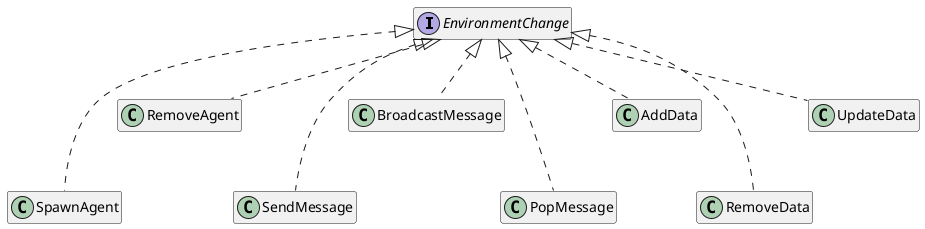 @startuml
hide empty members

interface EnvironmentChange

class SpawnAgent

SpawnAgent .u..|> EnvironmentChange

class RemoveAgent implements EnvironmentChange

class SendMessage

SendMessage .u..|> EnvironmentChange

class BroadcastMessage implements EnvironmentChange

class PopMessage

PopMessage .u..|> EnvironmentChange

class AddData implements EnvironmentChange

class RemoveData

RemoveData .u..|> EnvironmentChange

class UpdateData implements EnvironmentChange
@enduml